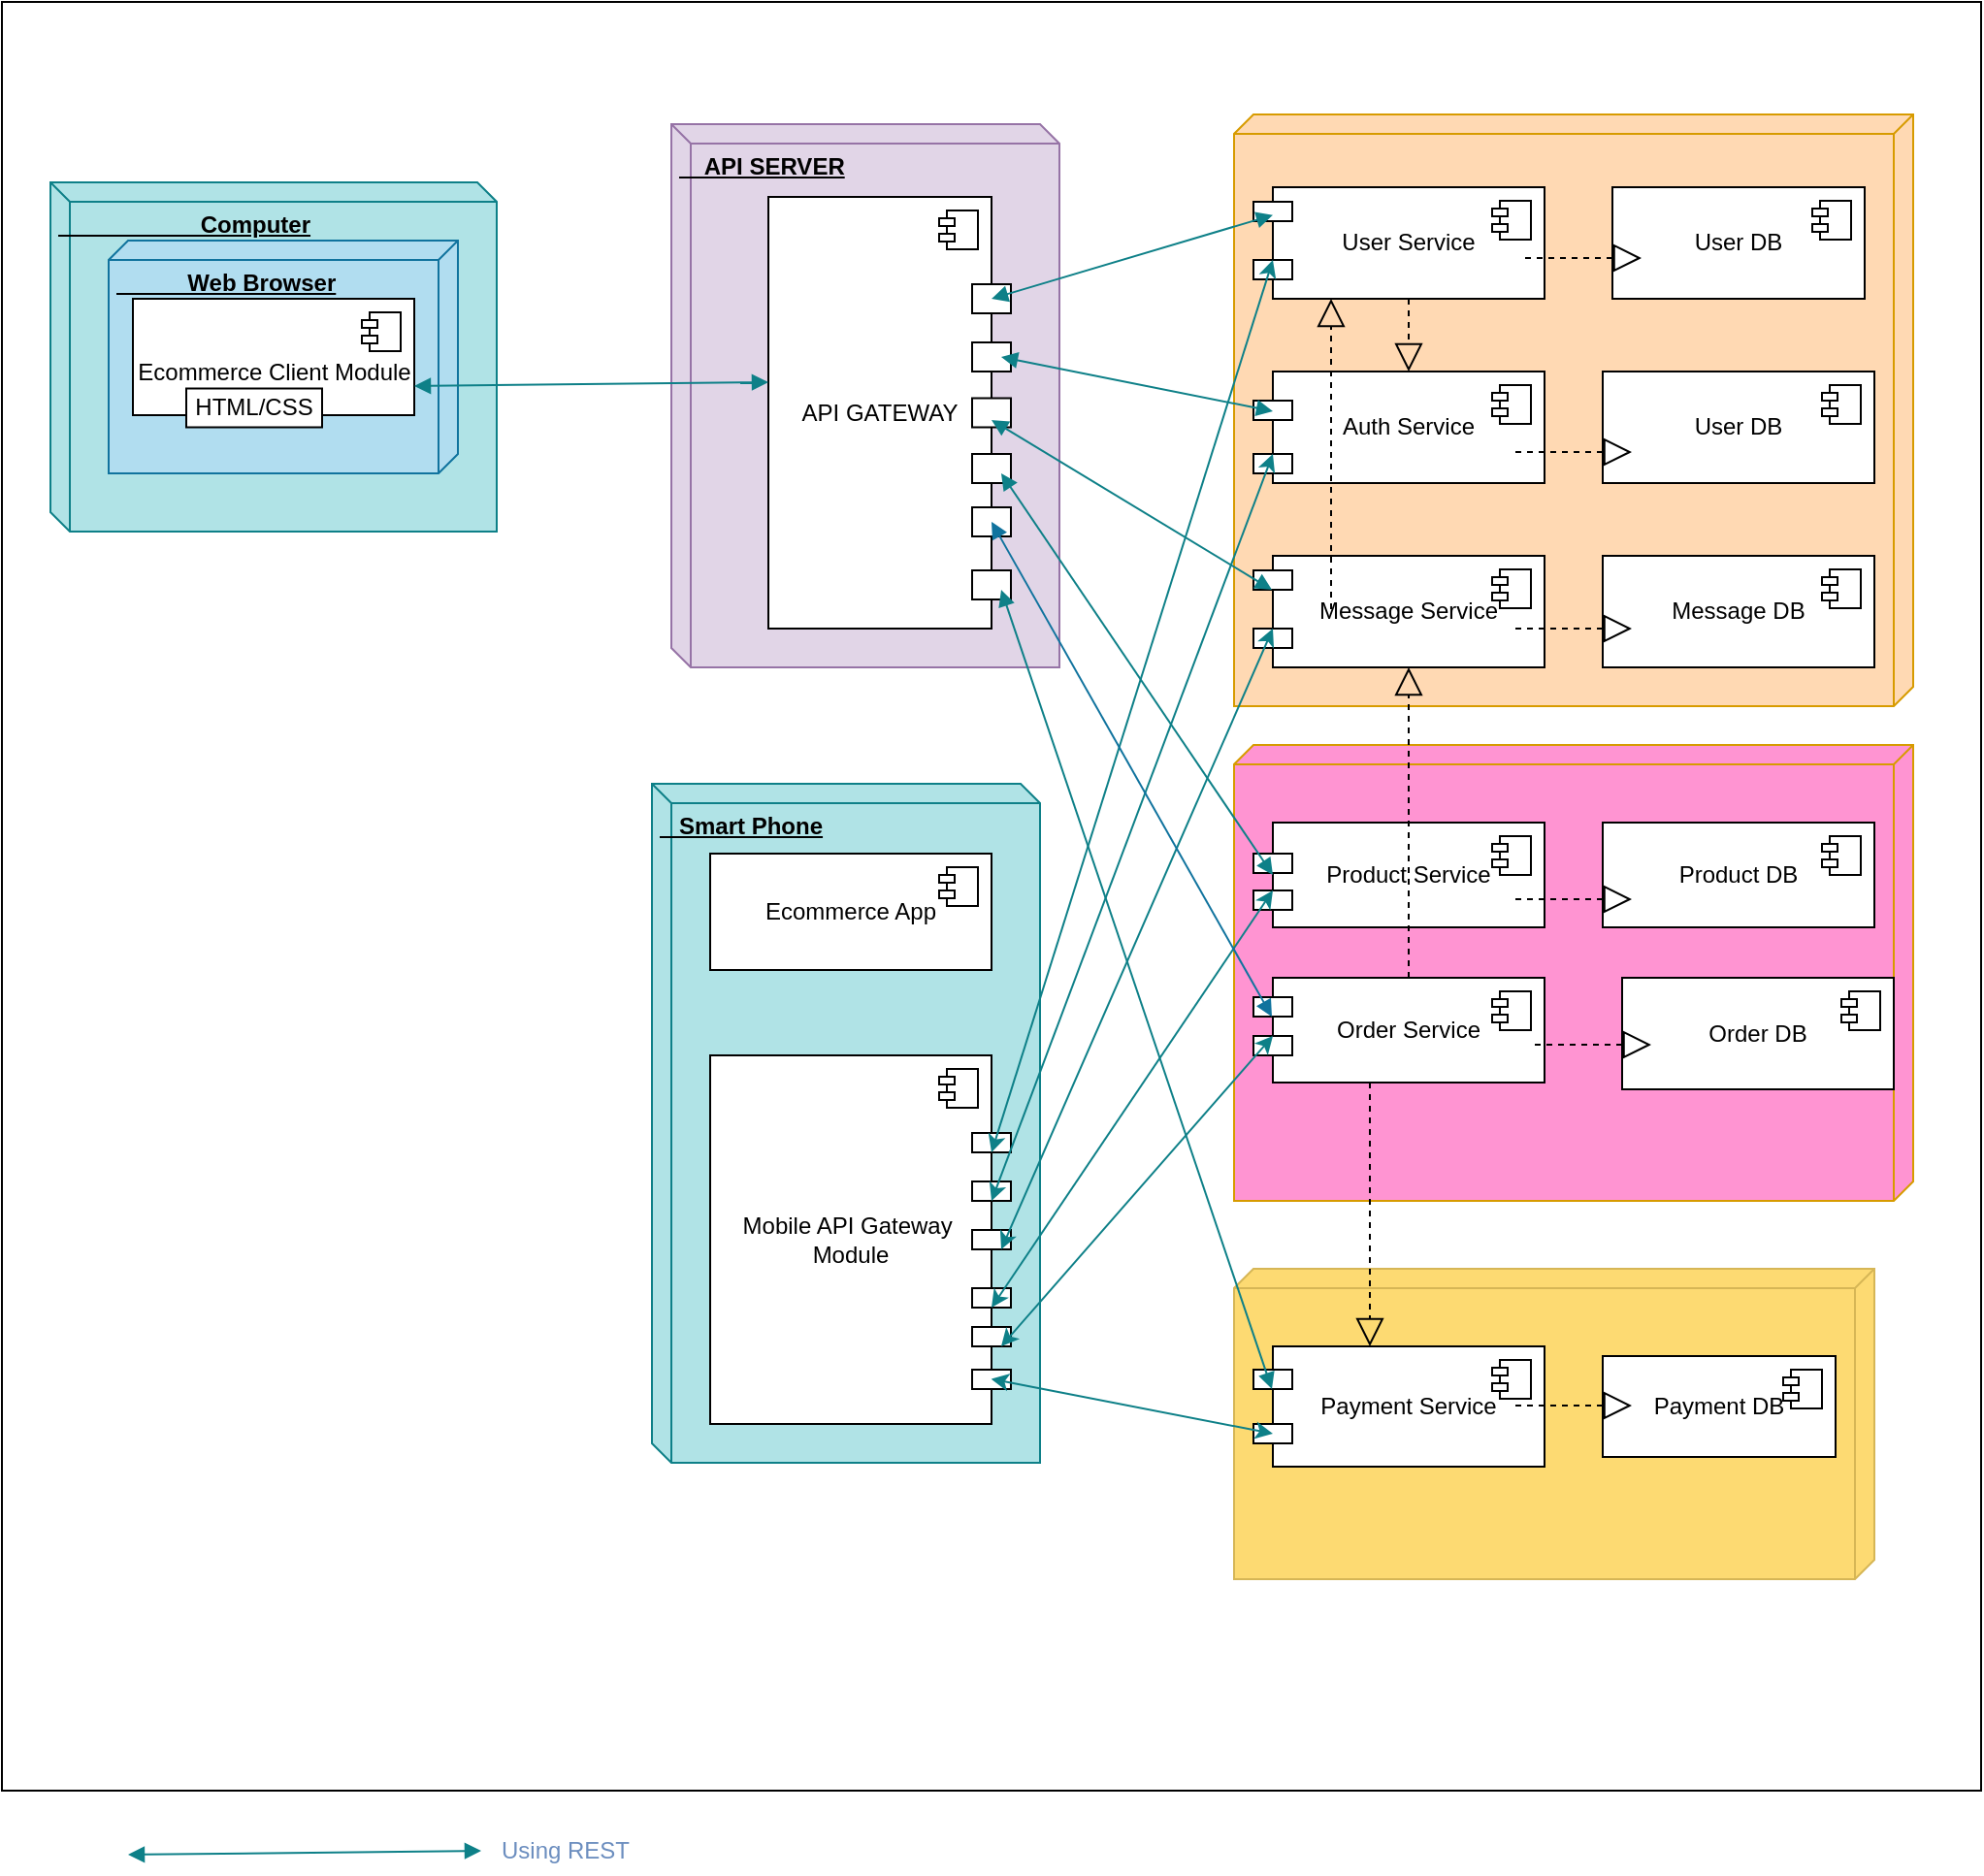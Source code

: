 <mxfile version="24.7.5">
  <diagram name="Page-1" id="vhs3pV7maKaz41Letp2S">
    <mxGraphModel dx="1050" dy="1372" grid="1" gridSize="10" guides="1" tooltips="1" connect="1" arrows="1" fold="1" page="1" pageScale="1" pageWidth="1100" pageHeight="850" math="0" shadow="0">
      <root>
        <mxCell id="0" />
        <mxCell id="1" parent="0" />
        <mxCell id="Byewc4a8WY_J0uslb-Vc-2" value="R" style="rounded=0;whiteSpace=wrap;html=1;" parent="1" vertex="1">
          <mxGeometry x="5" y="-33" width="1020" height="922" as="geometry" />
        </mxCell>
        <mxCell id="Byewc4a8WY_J0uslb-Vc-3" value="" style="verticalAlign=top;align=left;spacingTop=8;spacingLeft=2;spacingRight=12;shape=cube;size=10;direction=south;fontStyle=4;html=1;whiteSpace=wrap;fillColor=#FFD9B3;strokeColor=#d79b00;" parent="1" vertex="1">
          <mxGeometry x="640" y="25" width="350" height="305" as="geometry" />
        </mxCell>
        <mxCell id="Byewc4a8WY_J0uslb-Vc-4" value="&lt;b&gt;&amp;nbsp; &amp;nbsp; API SERVER&lt;/b&gt;" style="verticalAlign=top;align=left;spacingTop=8;spacingLeft=2;spacingRight=12;shape=cube;size=10;direction=east;fontStyle=4;html=1;whiteSpace=wrap;fillColor=#e1d5e7;strokeColor=#9673a6;" parent="1" vertex="1">
          <mxGeometry x="350" y="30" width="200" height="280" as="geometry" />
        </mxCell>
        <mxCell id="Byewc4a8WY_J0uslb-Vc-5" value="&lt;b&gt;&amp;nbsp; &amp;nbsp; &amp;nbsp; &amp;nbsp; &amp;nbsp; &amp;nbsp; &amp;nbsp; &amp;nbsp; &amp;nbsp; &amp;nbsp; &amp;nbsp; Computer&lt;/b&gt;" style="verticalAlign=top;align=left;spacingTop=8;spacingLeft=2;spacingRight=12;shape=cube;size=10;direction=east;fontStyle=4;html=1;whiteSpace=wrap;fillColor=#b0e3e6;strokeColor=#0e8088;" parent="1" vertex="1">
          <mxGeometry x="30" y="60" width="230" height="180" as="geometry" />
        </mxCell>
        <mxCell id="Byewc4a8WY_J0uslb-Vc-6" value="&lt;b&gt;&amp;nbsp; &amp;nbsp;Smart Phone&lt;/b&gt;" style="verticalAlign=top;align=left;spacingTop=8;spacingLeft=2;spacingRight=12;shape=cube;size=10;direction=east;fontStyle=4;html=1;whiteSpace=wrap;fillColor=#b0e3e6;strokeColor=#0e8088;" parent="1" vertex="1">
          <mxGeometry x="340" y="370" width="200" height="350" as="geometry" />
        </mxCell>
        <mxCell id="Byewc4a8WY_J0uslb-Vc-7" value="" style="verticalAlign=top;align=left;spacingTop=8;spacingLeft=2;spacingRight=12;shape=cube;size=10;direction=south;fontStyle=4;html=1;whiteSpace=wrap;fillColor=#fdda72;strokeColor=#d6b656;" parent="1" vertex="1">
          <mxGeometry x="640" y="620" width="330" height="160" as="geometry" />
        </mxCell>
        <mxCell id="Byewc4a8WY_J0uslb-Vc-8" value="&lt;b&gt;&amp;nbsp; &amp;nbsp; &amp;nbsp; &amp;nbsp; &amp;nbsp; &amp;nbsp;Web Browser&lt;/b&gt;" style="verticalAlign=top;align=left;spacingTop=8;spacingLeft=2;spacingRight=12;shape=cube;size=10;direction=south;fontStyle=4;html=1;whiteSpace=wrap;fillColor=#b1ddf0;strokeColor=#10739e;" parent="1" vertex="1">
          <mxGeometry x="60" y="90" width="180" height="120" as="geometry" />
        </mxCell>
        <mxCell id="Byewc4a8WY_J0uslb-Vc-9" value="API GATEWAY" style="html=1;dropTarget=0;whiteSpace=wrap;direction=south;" parent="1" vertex="1">
          <mxGeometry x="400" y="67.5" width="115" height="222.5" as="geometry" />
        </mxCell>
        <mxCell id="Byewc4a8WY_J0uslb-Vc-10" value="" style="shape=module;jettyWidth=8;jettyHeight=4;" parent="Byewc4a8WY_J0uslb-Vc-9" vertex="1">
          <mxGeometry x="1" width="20" height="20" relative="1" as="geometry">
            <mxPoint x="-27" y="7" as="offset" />
          </mxGeometry>
        </mxCell>
        <mxCell id="Byewc4a8WY_J0uslb-Vc-11" value="" style="shape=umlLifeline;perimeter=lifelinePerimeter;whiteSpace=wrap;html=1;container=1;dropTarget=0;collapsible=0;recursiveResize=0;outlineConnect=0;portConstraint=eastwest;newEdgeStyle={&quot;curved&quot;:0,&quot;rounded&quot;:0};direction=south;" parent="1" vertex="1">
          <mxGeometry x="505" y="112.5" width="20" height="15" as="geometry" />
        </mxCell>
        <mxCell id="Byewc4a8WY_J0uslb-Vc-14" value="" style="ellipse;whiteSpace=wrap;html=1;align=center;aspect=fixed;fillColor=none;strokeColor=none;resizable=0;perimeter=centerPerimeter;rotatable=0;allowArrows=0;points=[];outlineConnect=1;" parent="1" vertex="1">
          <mxGeometry x="590" y="90" width="10" height="10" as="geometry" />
        </mxCell>
        <mxCell id="Byewc4a8WY_J0uslb-Vc-15" value="User DB" style="html=1;dropTarget=0;whiteSpace=wrap;direction=west;" parent="1" vertex="1">
          <mxGeometry x="835" y="62.5" width="130" height="57.5" as="geometry" />
        </mxCell>
        <mxCell id="Byewc4a8WY_J0uslb-Vc-16" value="" style="shape=module;jettyWidth=8;jettyHeight=4;" parent="Byewc4a8WY_J0uslb-Vc-15" vertex="1">
          <mxGeometry x="1" width="20" height="20" relative="1" as="geometry">
            <mxPoint x="-27" y="7" as="offset" />
          </mxGeometry>
        </mxCell>
        <mxCell id="Byewc4a8WY_J0uslb-Vc-17" value="User DB" style="html=1;dropTarget=0;whiteSpace=wrap;direction=west;" parent="1" vertex="1">
          <mxGeometry x="830" y="157.5" width="140" height="57.5" as="geometry" />
        </mxCell>
        <mxCell id="Byewc4a8WY_J0uslb-Vc-18" value="" style="shape=module;jettyWidth=8;jettyHeight=4;" parent="Byewc4a8WY_J0uslb-Vc-17" vertex="1">
          <mxGeometry x="1" width="20" height="20" relative="1" as="geometry">
            <mxPoint x="-27" y="7" as="offset" />
          </mxGeometry>
        </mxCell>
        <mxCell id="Byewc4a8WY_J0uslb-Vc-19" value="User Service" style="html=1;dropTarget=0;whiteSpace=wrap;direction=west;" parent="1" vertex="1">
          <mxGeometry x="660" y="62.5" width="140" height="57.5" as="geometry" />
        </mxCell>
        <mxCell id="Byewc4a8WY_J0uslb-Vc-20" value="" style="shape=module;jettyWidth=8;jettyHeight=4;" parent="Byewc4a8WY_J0uslb-Vc-19" vertex="1">
          <mxGeometry x="1" width="20" height="20" relative="1" as="geometry">
            <mxPoint x="-27" y="7" as="offset" />
          </mxGeometry>
        </mxCell>
        <mxCell id="Byewc4a8WY_J0uslb-Vc-21" value="Auth Service" style="html=1;dropTarget=0;whiteSpace=wrap;direction=west;" parent="1" vertex="1">
          <mxGeometry x="660" y="157.5" width="140" height="57.5" as="geometry" />
        </mxCell>
        <mxCell id="Byewc4a8WY_J0uslb-Vc-22" value="" style="shape=module;jettyWidth=8;jettyHeight=4;" parent="Byewc4a8WY_J0uslb-Vc-21" vertex="1">
          <mxGeometry x="1" width="20" height="20" relative="1" as="geometry">
            <mxPoint x="-27" y="7" as="offset" />
          </mxGeometry>
        </mxCell>
        <mxCell id="Byewc4a8WY_J0uslb-Vc-23" value="" style="verticalAlign=top;align=left;spacingTop=8;spacingLeft=2;spacingRight=12;shape=cube;size=10;direction=south;fontStyle=4;html=1;whiteSpace=wrap;fillColor=#ff94d2;strokeColor=#d79b00;" parent="1" vertex="1">
          <mxGeometry x="640" y="350" width="350" height="235" as="geometry" />
        </mxCell>
        <mxCell id="Byewc4a8WY_J0uslb-Vc-24" value="Product Service" style="html=1;dropTarget=0;whiteSpace=wrap;direction=west;" parent="1" vertex="1">
          <mxGeometry x="660" y="390" width="140" height="54" as="geometry" />
        </mxCell>
        <mxCell id="Byewc4a8WY_J0uslb-Vc-25" value="" style="shape=module;jettyWidth=8;jettyHeight=4;" parent="Byewc4a8WY_J0uslb-Vc-24" vertex="1">
          <mxGeometry x="1" width="20" height="20" relative="1" as="geometry">
            <mxPoint x="-27" y="7" as="offset" />
          </mxGeometry>
        </mxCell>
        <mxCell id="Byewc4a8WY_J0uslb-Vc-26" value="Product DB" style="html=1;dropTarget=0;whiteSpace=wrap;direction=west;" parent="1" vertex="1">
          <mxGeometry x="830" y="390" width="140" height="54" as="geometry" />
        </mxCell>
        <mxCell id="Byewc4a8WY_J0uslb-Vc-27" value="" style="shape=module;jettyWidth=8;jettyHeight=4;" parent="Byewc4a8WY_J0uslb-Vc-26" vertex="1">
          <mxGeometry x="1" width="20" height="20" relative="1" as="geometry">
            <mxPoint x="-27" y="7" as="offset" />
          </mxGeometry>
        </mxCell>
        <mxCell id="Byewc4a8WY_J0uslb-Vc-28" value="Order Service" style="html=1;dropTarget=0;whiteSpace=wrap;direction=west;" parent="1" vertex="1">
          <mxGeometry x="660" y="470" width="140" height="54" as="geometry" />
        </mxCell>
        <mxCell id="Byewc4a8WY_J0uslb-Vc-29" value="" style="shape=module;jettyWidth=8;jettyHeight=4;" parent="Byewc4a8WY_J0uslb-Vc-28" vertex="1">
          <mxGeometry x="1" width="20" height="20" relative="1" as="geometry">
            <mxPoint x="-27" y="7" as="offset" />
          </mxGeometry>
        </mxCell>
        <mxCell id="Byewc4a8WY_J0uslb-Vc-30" value="Order DB" style="html=1;dropTarget=0;whiteSpace=wrap;direction=west;" parent="1" vertex="1">
          <mxGeometry x="840" y="470" width="140" height="57.5" as="geometry" />
        </mxCell>
        <mxCell id="Byewc4a8WY_J0uslb-Vc-31" value="" style="shape=module;jettyWidth=8;jettyHeight=4;" parent="Byewc4a8WY_J0uslb-Vc-30" vertex="1">
          <mxGeometry x="1" width="20" height="20" relative="1" as="geometry">
            <mxPoint x="-27" y="7" as="offset" />
          </mxGeometry>
        </mxCell>
        <mxCell id="Byewc4a8WY_J0uslb-Vc-32" value="Payment Service" style="html=1;dropTarget=0;whiteSpace=wrap;direction=west;" parent="1" vertex="1">
          <mxGeometry x="660" y="660" width="140" height="62" as="geometry" />
        </mxCell>
        <mxCell id="Byewc4a8WY_J0uslb-Vc-33" value="" style="shape=module;jettyWidth=8;jettyHeight=4;" parent="Byewc4a8WY_J0uslb-Vc-32" vertex="1">
          <mxGeometry x="1" width="20" height="20" relative="1" as="geometry">
            <mxPoint x="-27" y="7" as="offset" />
          </mxGeometry>
        </mxCell>
        <mxCell id="Byewc4a8WY_J0uslb-Vc-34" value="" style="shape=umlLifeline;perimeter=lifelinePerimeter;whiteSpace=wrap;html=1;container=1;dropTarget=0;collapsible=0;recursiveResize=0;outlineConnect=0;portConstraint=eastwest;newEdgeStyle={&quot;curved&quot;:0,&quot;rounded&quot;:0};direction=south;" parent="1" vertex="1">
          <mxGeometry x="505" y="142.5" width="20" height="15" as="geometry" />
        </mxCell>
        <mxCell id="Byewc4a8WY_J0uslb-Vc-35" value="" style="shape=umlLifeline;perimeter=lifelinePerimeter;whiteSpace=wrap;html=1;container=1;dropTarget=0;collapsible=0;recursiveResize=0;outlineConnect=0;portConstraint=eastwest;newEdgeStyle={&quot;curved&quot;:0,&quot;rounded&quot;:0};direction=south;" parent="1" vertex="1">
          <mxGeometry x="505" y="171.25" width="20" height="15" as="geometry" />
        </mxCell>
        <mxCell id="Byewc4a8WY_J0uslb-Vc-36" value="" style="shape=umlLifeline;perimeter=lifelinePerimeter;whiteSpace=wrap;html=1;container=1;dropTarget=0;collapsible=0;recursiveResize=0;outlineConnect=0;portConstraint=eastwest;newEdgeStyle={&quot;curved&quot;:0,&quot;rounded&quot;:0};direction=south;" parent="1" vertex="1">
          <mxGeometry x="505" y="200" width="20" height="15" as="geometry" />
        </mxCell>
        <mxCell id="Byewc4a8WY_J0uslb-Vc-37" value="" style="shape=umlLifeline;perimeter=lifelinePerimeter;whiteSpace=wrap;html=1;container=1;dropTarget=0;collapsible=0;recursiveResize=0;outlineConnect=0;portConstraint=eastwest;newEdgeStyle={&quot;curved&quot;:0,&quot;rounded&quot;:0};direction=south;" parent="1" vertex="1">
          <mxGeometry x="505" y="227.5" width="20" height="15" as="geometry" />
        </mxCell>
        <mxCell id="Byewc4a8WY_J0uslb-Vc-38" value="" style="shape=umlLifeline;perimeter=lifelinePerimeter;whiteSpace=wrap;html=1;container=1;dropTarget=0;collapsible=0;recursiveResize=0;outlineConnect=0;portConstraint=eastwest;newEdgeStyle={&quot;curved&quot;:0,&quot;rounded&quot;:0};direction=south;" parent="1" vertex="1">
          <mxGeometry x="505" y="260" width="20" height="15" as="geometry" />
        </mxCell>
        <mxCell id="Byewc4a8WY_J0uslb-Vc-39" value="Message Service" style="html=1;dropTarget=0;whiteSpace=wrap;direction=west;" parent="1" vertex="1">
          <mxGeometry x="660" y="252.5" width="140" height="57.5" as="geometry" />
        </mxCell>
        <mxCell id="Byewc4a8WY_J0uslb-Vc-40" value="" style="shape=module;jettyWidth=8;jettyHeight=4;" parent="Byewc4a8WY_J0uslb-Vc-39" vertex="1">
          <mxGeometry x="1" width="20" height="20" relative="1" as="geometry">
            <mxPoint x="-27" y="7" as="offset" />
          </mxGeometry>
        </mxCell>
        <mxCell id="Byewc4a8WY_J0uslb-Vc-41" value="Message DB" style="html=1;dropTarget=0;whiteSpace=wrap;direction=west;" parent="1" vertex="1">
          <mxGeometry x="830" y="252.5" width="140" height="57.5" as="geometry" />
        </mxCell>
        <mxCell id="Byewc4a8WY_J0uslb-Vc-42" value="" style="shape=module;jettyWidth=8;jettyHeight=4;" parent="Byewc4a8WY_J0uslb-Vc-41" vertex="1">
          <mxGeometry x="1" width="20" height="20" relative="1" as="geometry">
            <mxPoint x="-27" y="7" as="offset" />
          </mxGeometry>
        </mxCell>
        <mxCell id="Byewc4a8WY_J0uslb-Vc-43" value="Mobile API Gateway&amp;nbsp;&lt;div&gt;Module&lt;/div&gt;" style="html=1;dropTarget=0;whiteSpace=wrap;direction=south;" parent="1" vertex="1">
          <mxGeometry x="370" y="510" width="145" height="190" as="geometry" />
        </mxCell>
        <mxCell id="Byewc4a8WY_J0uslb-Vc-44" value="" style="shape=module;jettyWidth=8;jettyHeight=4;" parent="Byewc4a8WY_J0uslb-Vc-43" vertex="1">
          <mxGeometry x="1" width="20" height="20" relative="1" as="geometry">
            <mxPoint x="-27" y="7" as="offset" />
          </mxGeometry>
        </mxCell>
        <mxCell id="Byewc4a8WY_J0uslb-Vc-45" value="Ecommerce App" style="html=1;dropTarget=0;whiteSpace=wrap;direction=south;" parent="1" vertex="1">
          <mxGeometry x="370" y="406" width="145" height="60" as="geometry" />
        </mxCell>
        <mxCell id="Byewc4a8WY_J0uslb-Vc-46" value="" style="shape=module;jettyWidth=8;jettyHeight=4;" parent="Byewc4a8WY_J0uslb-Vc-45" vertex="1">
          <mxGeometry x="1" width="20" height="20" relative="1" as="geometry">
            <mxPoint x="-27" y="7" as="offset" />
          </mxGeometry>
        </mxCell>
        <mxCell id="Byewc4a8WY_J0uslb-Vc-47" value="" style="shape=umlLifeline;perimeter=lifelinePerimeter;whiteSpace=wrap;html=1;container=1;dropTarget=0;collapsible=0;recursiveResize=0;outlineConnect=0;portConstraint=eastwest;newEdgeStyle={&quot;curved&quot;:0,&quot;rounded&quot;:0};direction=south;" parent="1" vertex="1">
          <mxGeometry x="505" y="550" width="20" height="10" as="geometry" />
        </mxCell>
        <mxCell id="Byewc4a8WY_J0uslb-Vc-54" value="" style="shape=umlLifeline;perimeter=lifelinePerimeter;whiteSpace=wrap;html=1;container=1;dropTarget=0;collapsible=0;recursiveResize=0;outlineConnect=0;portConstraint=eastwest;newEdgeStyle={&quot;curved&quot;:0,&quot;rounded&quot;:0};direction=south;" parent="1" vertex="1">
          <mxGeometry x="505" y="575" width="20" height="10" as="geometry" />
        </mxCell>
        <mxCell id="Byewc4a8WY_J0uslb-Vc-55" value="" style="shape=umlLifeline;perimeter=lifelinePerimeter;whiteSpace=wrap;html=1;container=1;dropTarget=0;collapsible=0;recursiveResize=0;outlineConnect=0;portConstraint=eastwest;newEdgeStyle={&quot;curved&quot;:0,&quot;rounded&quot;:0};direction=south;" parent="1" vertex="1">
          <mxGeometry x="505" y="600" width="20" height="10" as="geometry" />
        </mxCell>
        <mxCell id="Byewc4a8WY_J0uslb-Vc-56" value="" style="shape=umlLifeline;perimeter=lifelinePerimeter;whiteSpace=wrap;html=1;container=1;dropTarget=0;collapsible=0;recursiveResize=0;outlineConnect=0;portConstraint=eastwest;newEdgeStyle={&quot;curved&quot;:0,&quot;rounded&quot;:0};direction=south;" parent="1" vertex="1">
          <mxGeometry x="505" y="630" width="20" height="10" as="geometry" />
        </mxCell>
        <mxCell id="Byewc4a8WY_J0uslb-Vc-57" value="" style="shape=umlLifeline;perimeter=lifelinePerimeter;whiteSpace=wrap;html=1;container=1;dropTarget=0;collapsible=0;recursiveResize=0;outlineConnect=0;portConstraint=eastwest;newEdgeStyle={&quot;curved&quot;:0,&quot;rounded&quot;:0};direction=south;" parent="1" vertex="1">
          <mxGeometry x="505" y="650" width="20" height="10" as="geometry" />
        </mxCell>
        <mxCell id="Byewc4a8WY_J0uslb-Vc-60" value="" style="shape=umlLifeline;perimeter=lifelinePerimeter;whiteSpace=wrap;html=1;container=1;dropTarget=0;collapsible=0;recursiveResize=0;outlineConnect=0;portConstraint=eastwest;newEdgeStyle={&quot;curved&quot;:0,&quot;rounded&quot;:0};direction=south;" parent="1" vertex="1">
          <mxGeometry x="505" y="672" width="20" height="10" as="geometry" />
        </mxCell>
        <mxCell id="Byewc4a8WY_J0uslb-Vc-61" value="" style="shape=umlLifeline;perimeter=lifelinePerimeter;whiteSpace=wrap;html=1;container=1;dropTarget=0;collapsible=0;recursiveResize=0;outlineConnect=0;portConstraint=eastwest;newEdgeStyle={&quot;curved&quot;:0,&quot;rounded&quot;:0};direction=south;" parent="1" vertex="1">
          <mxGeometry x="650" y="406" width="20" height="10" as="geometry" />
        </mxCell>
        <mxCell id="Byewc4a8WY_J0uslb-Vc-62" value="" style="shape=umlLifeline;perimeter=lifelinePerimeter;whiteSpace=wrap;html=1;container=1;dropTarget=0;collapsible=0;recursiveResize=0;outlineConnect=0;portConstraint=eastwest;newEdgeStyle={&quot;curved&quot;:0,&quot;rounded&quot;:0};direction=south;" parent="1" vertex="1">
          <mxGeometry x="650" y="425" width="20" height="10" as="geometry" />
        </mxCell>
        <mxCell id="Byewc4a8WY_J0uslb-Vc-63" value="" style="shape=umlLifeline;perimeter=lifelinePerimeter;whiteSpace=wrap;html=1;container=1;dropTarget=0;collapsible=0;recursiveResize=0;outlineConnect=0;portConstraint=eastwest;newEdgeStyle={&quot;curved&quot;:0,&quot;rounded&quot;:0};direction=south;size=20;" parent="1" vertex="1">
          <mxGeometry x="650" y="480" width="20" height="10" as="geometry" />
        </mxCell>
        <mxCell id="Byewc4a8WY_J0uslb-Vc-64" value="" style="shape=umlLifeline;perimeter=lifelinePerimeter;whiteSpace=wrap;html=1;container=1;dropTarget=0;collapsible=0;recursiveResize=0;outlineConnect=0;portConstraint=eastwest;newEdgeStyle={&quot;curved&quot;:0,&quot;rounded&quot;:0};direction=south;size=20;" parent="1" vertex="1">
          <mxGeometry x="650" y="500" width="20" height="10" as="geometry" />
        </mxCell>
        <mxCell id="Byewc4a8WY_J0uslb-Vc-65" value="" style="shape=umlLifeline;perimeter=lifelinePerimeter;whiteSpace=wrap;html=1;container=1;dropTarget=0;collapsible=0;recursiveResize=0;outlineConnect=0;portConstraint=eastwest;newEdgeStyle={&quot;curved&quot;:0,&quot;rounded&quot;:0};direction=south;" parent="1" vertex="1">
          <mxGeometry x="650" y="290" width="20" height="10" as="geometry" />
        </mxCell>
        <mxCell id="Byewc4a8WY_J0uslb-Vc-66" value="" style="shape=umlLifeline;perimeter=lifelinePerimeter;whiteSpace=wrap;html=1;container=1;dropTarget=0;collapsible=0;recursiveResize=0;outlineConnect=0;portConstraint=eastwest;newEdgeStyle={&quot;curved&quot;:0,&quot;rounded&quot;:0};direction=south;" parent="1" vertex="1">
          <mxGeometry x="650" y="260" width="20" height="10" as="geometry" />
        </mxCell>
        <mxCell id="Byewc4a8WY_J0uslb-Vc-67" value="" style="shape=umlLifeline;perimeter=lifelinePerimeter;whiteSpace=wrap;html=1;container=1;dropTarget=0;collapsible=0;recursiveResize=0;outlineConnect=0;portConstraint=eastwest;newEdgeStyle={&quot;curved&quot;:0,&quot;rounded&quot;:0};direction=south;" parent="1" vertex="1">
          <mxGeometry x="650" y="200" width="20" height="10" as="geometry" />
        </mxCell>
        <mxCell id="Byewc4a8WY_J0uslb-Vc-68" value="" style="shape=umlLifeline;perimeter=lifelinePerimeter;whiteSpace=wrap;html=1;container=1;dropTarget=0;collapsible=0;recursiveResize=0;outlineConnect=0;portConstraint=eastwest;newEdgeStyle={&quot;curved&quot;:0,&quot;rounded&quot;:0};direction=south;" parent="1" vertex="1">
          <mxGeometry x="650" y="172.5" width="20" height="10" as="geometry" />
        </mxCell>
        <mxCell id="Byewc4a8WY_J0uslb-Vc-69" value="" style="shape=umlLifeline;perimeter=lifelinePerimeter;whiteSpace=wrap;html=1;container=1;dropTarget=0;collapsible=0;recursiveResize=0;outlineConnect=0;portConstraint=eastwest;newEdgeStyle={&quot;curved&quot;:0,&quot;rounded&quot;:0};direction=south;" parent="1" vertex="1">
          <mxGeometry x="650" y="100" width="20" height="10" as="geometry" />
        </mxCell>
        <mxCell id="Byewc4a8WY_J0uslb-Vc-70" value="" style="shape=umlLifeline;perimeter=lifelinePerimeter;whiteSpace=wrap;html=1;container=1;dropTarget=0;collapsible=0;recursiveResize=0;outlineConnect=0;portConstraint=eastwest;newEdgeStyle={&quot;curved&quot;:0,&quot;rounded&quot;:0};direction=south;" parent="1" vertex="1">
          <mxGeometry x="650" y="70" width="20" height="10" as="geometry" />
        </mxCell>
        <mxCell id="Byewc4a8WY_J0uslb-Vc-71" value="" style="shape=umlLifeline;perimeter=lifelinePerimeter;whiteSpace=wrap;html=1;container=1;dropTarget=0;collapsible=0;recursiveResize=0;outlineConnect=0;portConstraint=eastwest;newEdgeStyle={&quot;curved&quot;:0,&quot;rounded&quot;:0};direction=south;size=20;" parent="1" vertex="1">
          <mxGeometry x="650" y="672" width="20" height="10" as="geometry" />
        </mxCell>
        <mxCell id="Byewc4a8WY_J0uslb-Vc-72" value="" style="shape=umlLifeline;perimeter=lifelinePerimeter;whiteSpace=wrap;html=1;container=1;dropTarget=0;collapsible=0;recursiveResize=0;outlineConnect=0;portConstraint=eastwest;newEdgeStyle={&quot;curved&quot;:0,&quot;rounded&quot;:0};direction=south;size=20;" parent="1" vertex="1">
          <mxGeometry x="650" y="700" width="20" height="10" as="geometry" />
        </mxCell>
        <mxCell id="Byewc4a8WY_J0uslb-Vc-75" value="" style="endArrow=block;startArrow=block;endFill=1;startFill=1;html=1;rounded=0;entryX=1;entryY=0.75;entryDx=0;entryDy=0;fillColor=#b0e3e6;strokeColor=#0e8088;" parent="1" target="Byewc4a8WY_J0uslb-Vc-19" edge="1">
          <mxGeometry width="160" relative="1" as="geometry">
            <mxPoint x="515" y="120" as="sourcePoint" />
            <mxPoint x="675" y="120" as="targetPoint" />
          </mxGeometry>
        </mxCell>
        <mxCell id="Byewc4a8WY_J0uslb-Vc-79" value="" style="endArrow=classic;startArrow=classic;html=1;rounded=0;fillColor=#b0e3e6;strokeColor=#0e8088;" parent="1" source="Byewc4a8WY_J0uslb-Vc-47" edge="1">
          <mxGeometry width="50" height="50" relative="1" as="geometry">
            <mxPoint x="610" y="150" as="sourcePoint" />
            <mxPoint x="660" y="100" as="targetPoint" />
          </mxGeometry>
        </mxCell>
        <mxCell id="Byewc4a8WY_J0uslb-Vc-80" value="" style="endArrow=classic;startArrow=classic;html=1;rounded=0;fillColor=#b0e3e6;strokeColor=#0e8088;" parent="1" source="Byewc4a8WY_J0uslb-Vc-54" edge="1">
          <mxGeometry width="50" height="50" relative="1" as="geometry">
            <mxPoint x="515" y="660" as="sourcePoint" />
            <mxPoint x="660" y="200" as="targetPoint" />
          </mxGeometry>
        </mxCell>
        <mxCell id="Byewc4a8WY_J0uslb-Vc-81" value="" style="endArrow=classic;startArrow=classic;html=1;rounded=0;fillColor=#b0e3e6;strokeColor=#0e8088;" parent="1" edge="1">
          <mxGeometry width="50" height="50" relative="1" as="geometry">
            <mxPoint x="520" y="610" as="sourcePoint" />
            <mxPoint x="660" y="290" as="targetPoint" />
          </mxGeometry>
        </mxCell>
        <mxCell id="Byewc4a8WY_J0uslb-Vc-82" value="" style="endArrow=classic;startArrow=classic;html=1;rounded=0;fillColor=#b0e3e6;strokeColor=#0e8088;" parent="1" source="Byewc4a8WY_J0uslb-Vc-56" edge="1">
          <mxGeometry width="50" height="50" relative="1" as="geometry">
            <mxPoint x="520" y="745" as="sourcePoint" />
            <mxPoint x="660" y="425" as="targetPoint" />
          </mxGeometry>
        </mxCell>
        <mxCell id="Byewc4a8WY_J0uslb-Vc-83" value="" style="endArrow=classic;startArrow=classic;html=1;rounded=0;fillColor=#b0e3e6;strokeColor=#0e8088;" parent="1" edge="1">
          <mxGeometry width="50" height="50" relative="1" as="geometry">
            <mxPoint x="520" y="660" as="sourcePoint" />
            <mxPoint x="660" y="500" as="targetPoint" />
          </mxGeometry>
        </mxCell>
        <mxCell id="Byewc4a8WY_J0uslb-Vc-84" value="" style="endArrow=classic;startArrow=classic;html=1;rounded=0;exitX=0.878;exitY=0.001;exitDx=0;exitDy=0;exitPerimeter=0;fillColor=#b0e3e6;strokeColor=#0e8088;" parent="1" source="Byewc4a8WY_J0uslb-Vc-43" edge="1">
          <mxGeometry width="50" height="50" relative="1" as="geometry">
            <mxPoint x="515" y="682" as="sourcePoint" />
            <mxPoint x="660" y="705" as="targetPoint" />
          </mxGeometry>
        </mxCell>
        <mxCell id="Byewc4a8WY_J0uslb-Vc-85" value="" style="endArrow=block;startArrow=block;endFill=1;startFill=1;html=1;rounded=0;fillColor=#b0e3e6;strokeColor=#0e8088;" parent="1" edge="1">
          <mxGeometry width="160" relative="1" as="geometry">
            <mxPoint x="520" y="150" as="sourcePoint" />
            <mxPoint x="660" y="178" as="targetPoint" />
          </mxGeometry>
        </mxCell>
        <mxCell id="Byewc4a8WY_J0uslb-Vc-86" value="" style="endArrow=block;startArrow=block;endFill=1;startFill=1;html=1;rounded=0;fillColor=#b0e3e6;strokeColor=#0e8088;" parent="1" target="Byewc4a8WY_J0uslb-Vc-66" edge="1">
          <mxGeometry width="160" relative="1" as="geometry">
            <mxPoint x="515" y="182.5" as="sourcePoint" />
            <mxPoint x="655" y="210.5" as="targetPoint" />
          </mxGeometry>
        </mxCell>
        <mxCell id="Byewc4a8WY_J0uslb-Vc-87" value="" style="endArrow=block;startArrow=block;endFill=1;startFill=1;html=1;rounded=0;entryX=1;entryY=0.5;entryDx=0;entryDy=0;fillColor=#b0e3e6;strokeColor=#0e8088;" parent="1" target="Byewc4a8WY_J0uslb-Vc-24" edge="1">
          <mxGeometry width="160" relative="1" as="geometry">
            <mxPoint x="520" y="210" as="sourcePoint" />
            <mxPoint x="660" y="297.5" as="targetPoint" />
          </mxGeometry>
        </mxCell>
        <mxCell id="Byewc4a8WY_J0uslb-Vc-89" value="" style="endArrow=block;startArrow=block;endFill=1;startFill=1;html=1;rounded=0;fillColor=#b1ddf0;strokeColor=#10739e;" parent="1" target="Byewc4a8WY_J0uslb-Vc-63" edge="1">
          <mxGeometry width="160" relative="1" as="geometry">
            <mxPoint x="515" y="235" as="sourcePoint" />
            <mxPoint x="670" y="427" as="targetPoint" />
          </mxGeometry>
        </mxCell>
        <mxCell id="Byewc4a8WY_J0uslb-Vc-90" value="" style="endArrow=block;startArrow=block;endFill=1;startFill=1;html=1;rounded=0;fillColor=#b0e3e6;strokeColor=#0e8088;" parent="1" target="Byewc4a8WY_J0uslb-Vc-71" edge="1">
          <mxGeometry width="160" relative="1" as="geometry">
            <mxPoint x="520" y="270" as="sourcePoint" />
            <mxPoint x="670" y="500" as="targetPoint" />
          </mxGeometry>
        </mxCell>
        <mxCell id="Byewc4a8WY_J0uslb-Vc-91" value="&lt;div&gt;&lt;br&gt;&lt;/div&gt;Ecommerce Client Module" style="html=1;dropTarget=0;whiteSpace=wrap;direction=south;" parent="1" vertex="1">
          <mxGeometry x="72.5" y="120" width="145" height="60" as="geometry" />
        </mxCell>
        <mxCell id="Byewc4a8WY_J0uslb-Vc-92" value="" style="shape=module;jettyWidth=8;jettyHeight=4;" parent="Byewc4a8WY_J0uslb-Vc-91" vertex="1">
          <mxGeometry x="1" width="20" height="20" relative="1" as="geometry">
            <mxPoint x="-27" y="7" as="offset" />
          </mxGeometry>
        </mxCell>
        <mxCell id="Byewc4a8WY_J0uslb-Vc-94" value="HTML/CSS" style="html=1;whiteSpace=wrap;" parent="1" vertex="1">
          <mxGeometry x="100" y="166.25" width="70" height="20" as="geometry" />
        </mxCell>
        <mxCell id="Byewc4a8WY_J0uslb-Vc-104" value="" style="endArrow=block;dashed=1;endFill=0;endSize=12;html=1;rounded=0;" parent="1" edge="1">
          <mxGeometry width="160" relative="1" as="geometry">
            <mxPoint x="785" y="290" as="sourcePoint" />
            <mxPoint x="845" y="290" as="targetPoint" />
          </mxGeometry>
        </mxCell>
        <mxCell id="Byewc4a8WY_J0uslb-Vc-105" value="" style="endArrow=block;dashed=1;endFill=0;endSize=12;html=1;rounded=0;" parent="1" edge="1">
          <mxGeometry width="160" relative="1" as="geometry">
            <mxPoint x="785" y="199" as="sourcePoint" />
            <mxPoint x="845" y="199" as="targetPoint" />
          </mxGeometry>
        </mxCell>
        <mxCell id="Byewc4a8WY_J0uslb-Vc-107" value="" style="endArrow=block;dashed=1;endFill=0;endSize=12;html=1;rounded=0;" parent="1" edge="1">
          <mxGeometry width="160" relative="1" as="geometry">
            <mxPoint x="790" y="99" as="sourcePoint" />
            <mxPoint x="850" y="99" as="targetPoint" />
          </mxGeometry>
        </mxCell>
        <mxCell id="Byewc4a8WY_J0uslb-Vc-108" value="" style="endArrow=block;dashed=1;endFill=0;endSize=12;html=1;rounded=0;" parent="1" edge="1">
          <mxGeometry width="160" relative="1" as="geometry">
            <mxPoint x="785" y="429.5" as="sourcePoint" />
            <mxPoint x="845" y="429.5" as="targetPoint" />
          </mxGeometry>
        </mxCell>
        <mxCell id="Byewc4a8WY_J0uslb-Vc-109" value="" style="endArrow=block;dashed=1;endFill=0;endSize=12;html=1;rounded=0;" parent="1" edge="1">
          <mxGeometry width="160" relative="1" as="geometry">
            <mxPoint x="795" y="504.5" as="sourcePoint" />
            <mxPoint x="855" y="504.5" as="targetPoint" />
          </mxGeometry>
        </mxCell>
        <mxCell id="Byewc4a8WY_J0uslb-Vc-111" value="" style="endArrow=block;startArrow=block;endFill=1;startFill=1;html=1;rounded=0;fillColor=#b0e3e6;strokeColor=#0e8088;exitX=0.75;exitY=0;exitDx=0;exitDy=0;" parent="1" source="Byewc4a8WY_J0uslb-Vc-91" edge="1">
          <mxGeometry width="160" relative="1" as="geometry">
            <mxPoint x="240" y="163" as="sourcePoint" />
            <mxPoint x="400" y="163" as="targetPoint" />
          </mxGeometry>
        </mxCell>
        <mxCell id="15v0Cqf4XtNXaAaMoZAF-1" value="" style="endArrow=block;dashed=1;endFill=0;endSize=12;html=1;rounded=0;" edge="1" parent="1">
          <mxGeometry width="160" relative="1" as="geometry">
            <mxPoint x="710" y="524" as="sourcePoint" />
            <mxPoint x="710" y="660" as="targetPoint" />
          </mxGeometry>
        </mxCell>
        <mxCell id="15v0Cqf4XtNXaAaMoZAF-2" value="" style="endArrow=block;dashed=1;endFill=0;endSize=12;html=1;rounded=0;" edge="1" parent="1" source="Byewc4a8WY_J0uslb-Vc-19" target="Byewc4a8WY_J0uslb-Vc-21">
          <mxGeometry width="160" relative="1" as="geometry">
            <mxPoint x="700" y="127.5" as="sourcePoint" />
            <mxPoint x="760" y="127.5" as="targetPoint" />
          </mxGeometry>
        </mxCell>
        <mxCell id="15v0Cqf4XtNXaAaMoZAF-3" value="" style="endArrow=block;dashed=1;endFill=0;endSize=12;html=1;rounded=0;entryX=0.5;entryY=0;entryDx=0;entryDy=0;exitX=0.5;exitY=1;exitDx=0;exitDy=0;" edge="1" parent="1" source="Byewc4a8WY_J0uslb-Vc-28" target="Byewc4a8WY_J0uslb-Vc-39">
          <mxGeometry width="160" relative="1" as="geometry">
            <mxPoint x="700" y="344.5" as="sourcePoint" />
            <mxPoint x="760" y="344.5" as="targetPoint" />
          </mxGeometry>
        </mxCell>
        <mxCell id="15v0Cqf4XtNXaAaMoZAF-4" value="" style="endArrow=block;dashed=1;endFill=0;endSize=12;html=1;rounded=0;entryX=0.5;entryY=0;entryDx=0;entryDy=0;exitX=0.5;exitY=1;exitDx=0;exitDy=0;" edge="1" parent="1">
          <mxGeometry width="160" relative="1" as="geometry">
            <mxPoint x="690" y="280" as="sourcePoint" />
            <mxPoint x="690" y="120" as="targetPoint" />
          </mxGeometry>
        </mxCell>
        <mxCell id="15v0Cqf4XtNXaAaMoZAF-5" value="Payment DB" style="html=1;dropTarget=0;whiteSpace=wrap;direction=west;" vertex="1" parent="1">
          <mxGeometry x="830" y="665" width="120" height="52" as="geometry" />
        </mxCell>
        <mxCell id="15v0Cqf4XtNXaAaMoZAF-6" value="" style="shape=module;jettyWidth=8;jettyHeight=4;" vertex="1" parent="15v0Cqf4XtNXaAaMoZAF-5">
          <mxGeometry x="1" width="20" height="20" relative="1" as="geometry">
            <mxPoint x="-27" y="7" as="offset" />
          </mxGeometry>
        </mxCell>
        <mxCell id="15v0Cqf4XtNXaAaMoZAF-7" value="" style="endArrow=block;dashed=1;endFill=0;endSize=12;html=1;rounded=0;" edge="1" parent="1">
          <mxGeometry width="160" relative="1" as="geometry">
            <mxPoint x="785" y="690.5" as="sourcePoint" />
            <mxPoint x="845" y="690.5" as="targetPoint" />
          </mxGeometry>
        </mxCell>
        <mxCell id="15v0Cqf4XtNXaAaMoZAF-9" value="" style="endArrow=block;startArrow=block;endFill=1;startFill=1;html=1;rounded=0;fillColor=#b0e3e6;strokeColor=#0e8088;exitX=0.75;exitY=0;exitDx=0;exitDy=0;" edge="1" parent="1">
          <mxGeometry width="160" relative="1" as="geometry">
            <mxPoint x="70" y="922" as="sourcePoint" />
            <mxPoint x="252" y="920" as="targetPoint" />
          </mxGeometry>
        </mxCell>
        <mxCell id="15v0Cqf4XtNXaAaMoZAF-10" value="&lt;font color=&quot;#6c8ebf&quot;&gt;&amp;nbsp;&amp;nbsp;&lt;/font&gt;&lt;div&gt;&lt;font color=&quot;#6c8ebf&quot;&gt;Using REST&lt;/font&gt;&lt;/div&gt;" style="text;html=1;align=center;verticalAlign=middle;resizable=0;points=[];autosize=1;strokeColor=none;fillColor=none;" vertex="1" parent="1">
          <mxGeometry x="250" y="892" width="90" height="40" as="geometry" />
        </mxCell>
      </root>
    </mxGraphModel>
  </diagram>
</mxfile>
